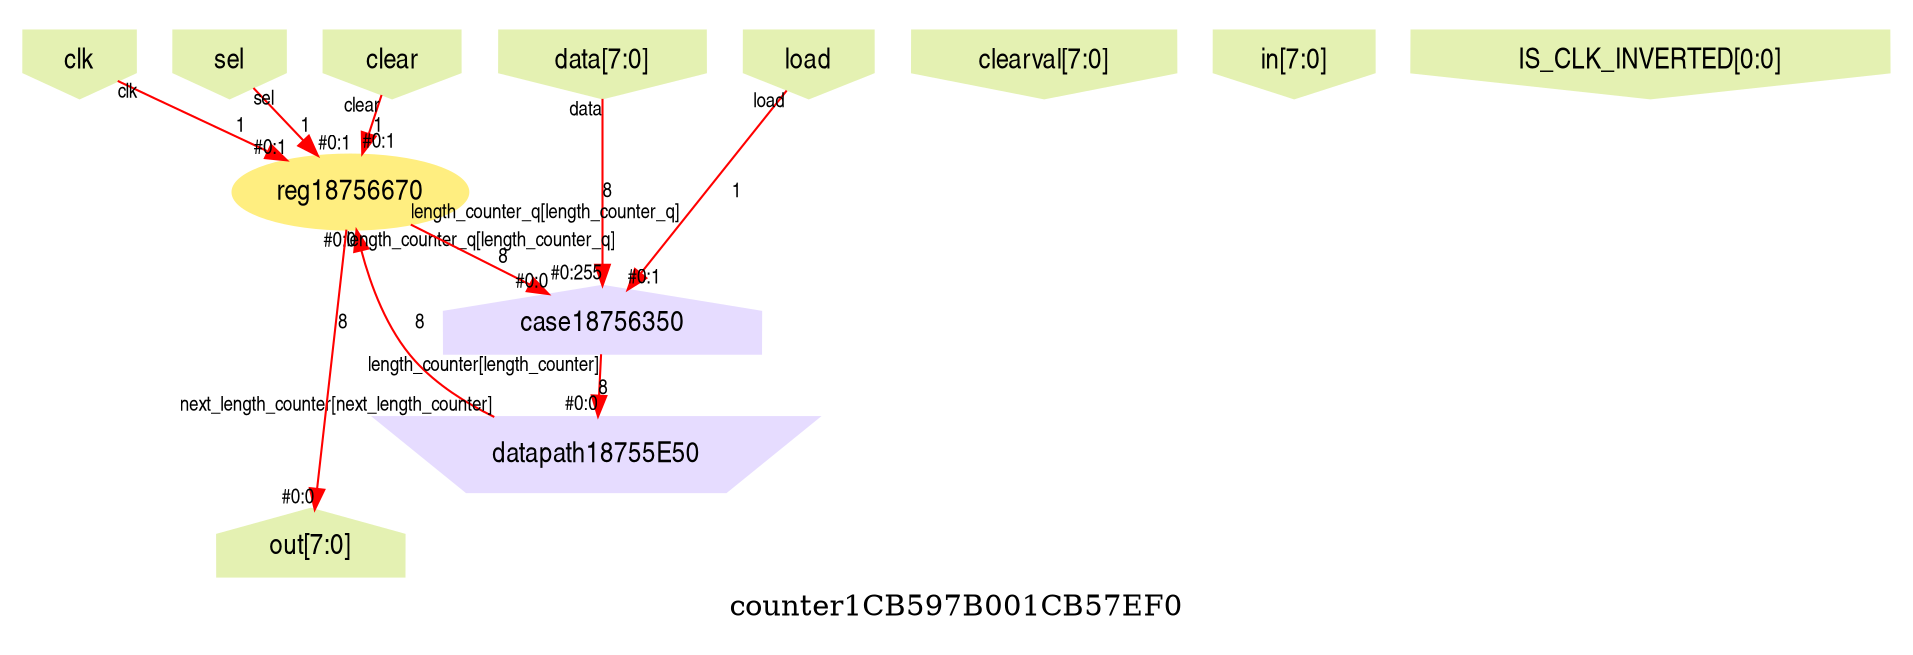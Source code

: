 digraph counter1CB597B001CB57EF0 {
graph [label="counter1CB597B001CB57EF0", margin="0.1,0.1", size="100,100", ranksep=0.1, splines=true];
node [style=filled, color="#ffee80", fontname=helveticanarrow];
edge [color="#ff0000", fontsize=10, fontname=helveticanarrow];
{ rank = source;counter1CB597B001CB57EF0_clk [label="clk", shape=invhouse, color="#e4f1b2"];
counter1CB597B001CB57EF0_sel [label="sel", shape=invhouse, color="#e4f1b2"];
counter1CB597B001CB57EF0_clear [label="clear", shape=invhouse, color="#e4f1b2"];
counter1CB597B001CB57EF0_clearval [label="clearval[7:0]", shape=invhouse, color="#e4f1b2"];
counter1CB597B001CB57EF0_in [label="in[7:0]", shape=invhouse, color="#e4f1b2"];
counter1CB597B001CB57EF0_data [label="data[7:0]", shape=invhouse, color="#e4f1b2"];
counter1CB597B001CB57EF0_load [label="load", shape=invhouse, color="#e4f1b2"];
counter1CB597B001CB57EF0_IS_CLK_INVERTED [label="IS_CLK_INVERTED[0:0]", shape=invhouse, color="#e4f1b2"];
}
{ rank = sink;counter1CB597B001CB57EF0_out [label="out[7:0]", shape=house, color="#e4f1b2"];
}
N_18755E50 [label="datapath18755E50", color="#e6dcff", shape=invtrapezium];
N_18756350 [label="case18756350", color="#e6dcff", shape=house];
N_18756670 [label="reg18756670"];
counter1CB597B001CB57EF0_load -> N_18756350 [label="1", taillabel=<load>, headlabel=<load>, headlabel=<#0:1>];
counter1CB597B001CB57EF0_data -> N_18756350 [label="8", taillabel=<data>, headlabel=<data>, headlabel=<#0:255>];
N_18756350 -> N_18755E50 [label="8", taillabel=<length_counter[length_counter]>, headlabel=<length_counter>, headlabel=<#0:0>];
counter1CB597B001CB57EF0_clear -> N_18756670 [label="1", taillabel=<clear>, headlabel=<clear>, headlabel=<#0:1>];
counter1CB597B001CB57EF0_sel -> N_18756670 [label="1", taillabel=<sel>, headlabel=<sel>, headlabel=<#0:1>];
counter1CB597B001CB57EF0_clk -> N_18756670 [label="1", taillabel=<clk>, headlabel=<clk>, headlabel=<#0:1>];
N_18755E50 -> N_18756670 [label="8", taillabel=<next_length_counter[next_length_counter]>, headlabel=<next_length_counter>, headlabel=<#0:0>];
N_18756670 -> N_18756350 [label="8", taillabel=<length_counter_q[length_counter_q]>, headlabel=<length_counter_q>, headlabel=<#0:0>];
N_18756670 -> counter1CB597B001CB57EF0_out [label="8", taillabel=<length_counter_q[length_counter_q]>, headlabel=<out>, headlabel=<#0:0>];
}
digraph datapath18755E50 {
graph [label="datapath18755E50", margin="0.1,0.1", size="100,100", ranksep=0.1, splines=true];
node [style=filled, color="#ffee80", fontname=helveticanarrow];
edge [color="#ff0000", fontsize=10, fontname=helveticanarrow];
{ rank = source;datapath18755E50_length_counter [label="length_counter[7:0]", shape=invhouse, color="#e4f1b2"];
}
{ rank = sink;datapath18755E50_next_length_counter [label="next_length_counter[7:0]", shape=house, color="#e4f1b2"];
}
N_187563A0 [label="N_187563A0\n+:8\ngen_upsizer.gen_full_upsizer.axi_upsizer_inst/USE_WRITE.gen_non_fifo_w_upsizer.write_data_inst/next_length_counter\n Attributes ::\nAttrGroup: dfg, AttrName : [range], AttrVal:[ -1111111111:-1111111111 ]\nAttrGroup: dfg, AttrName : [name], AttrVal:[ gen_upsizer.gen_full_upsizer.axi_upsizer_inst/USE_WRITE.gen_non_fifo_w_upsizer.write_data_inst/next_length_counter ]\n\n#0:255\nclipped", color="#bbebff"];
N_187563A0_B [label="8sb11111111", color="#f1f1b2", shape=plaintext];
N_187563A0_B -> N_187563A0 [label="8", color="#00ff00", headlabel=<B>];
datapath18755E50_length_counter -> N_187563A0 [label="8", taillabel=<length_counter>, headlabel=<A>, headlabel=<#0:255>];
N_187563A0 -> datapath18755E50_next_length_counter [label="8", taillabel=<out[next_length_counter]>, headlabel=<next_length_counter>, headlabel=<#0:255>];
}
digraph case18756350 {
graph [label="case18756350", margin="0.1,0.1", size="100,100", ranksep=0.1, splines=true];
node [style=filled, color="#ffee80", fontname=helveticanarrow];
edge [color="#ff0000", fontsize=10, fontname=helveticanarrow];
{ rank = source;case18756350_load [label="load", shape=invhouse, color="#e4f1b2"];
case18756350_length_counter_q [label="length_counter_q[7:0]", shape=invhouse, color="#e4f1b2"];
case18756350_data [label="data[7:0]", shape=invhouse, color="#e4f1b2"];
}
{ rank = sink;case18756350_length_counter [label="length_counter[7:0]", shape=house, color="#e4f1b2"];
}
{ rank = same;N_187566C0 [label="N_187566C0\nconstruct:2\nparallel\ngen_upsizer.gen_full_upsizer.axi_upsizer_inst/USE_WRITE.gen_non_fifo_w_upsizer.write_data_inst/length_counter0\nparallel\n Attributes ::\nAttrGroup: dfg, AttrName : [parallel], AttrVal:[ 0x1 ]\nAttrGroup: dfg, AttrName : [range], AttrVal:[ -1111111111:-1111111111 ]\nAttrGroup: dfg, AttrName : [name], AttrVal:[ gen_upsizer.gen_full_upsizer.axi_upsizer_inst/USE_WRITE.gen_non_fifo_w_upsizer.write_data_inst/length_counter0 ]\n\n#0:3\n", shape=diamond, color="#ffee80"];
N_18756710 [label="N_18756710\nmerge:8\ngen_upsizer.gen_full_upsizer.axi_upsizer_inst/USE_WRITE.gen_non_fifo_w_upsizer.write_data_inst/length_counter[7:0]\n Attributes ::\nAttrGroup: dfg, AttrName : [range], AttrVal:[ 7:0 ]\nAttrGroup: dfg, AttrName : [name], AttrVal:[ gen_upsizer.gen_full_upsizer.axi_upsizer_inst/USE_WRITE.gen_non_fifo_w_upsizer.write_data_inst/length_counter ]\n\n#0:255\n", shape=house, color="#ffee80"];
}
N_187566C0_P_1D369DE0 [label="1b1", color="#f1f1b2", shape=plaintext];
N_187566C0_P_1D369DE0 -> N_187566C0 [label="1", headlabel=<1>, headlabel=<1>];
N_187566C0_P_1D369E40 [label="1bx", color="#f1f1b2", shape=plaintext];
N_187566C0_P_1D369E40 -> N_187566C0 [label="1", headlabel=<0>, headlabel=<0>];
N_187566C0 -> N_18756710 [label="2", style=dashed, constraint=false, taillabel=<out[length_counter0]>, headlabel=<sel>, headlabel=<#0:3>];
case18756350_load -> N_187566C0 [label="1", taillabel=<load>, headlabel=<in>, headlabel=<#0:1>];
case18756350_length_counter_q -> N_18756710 [label="8", taillabel=<length_counter_q>, headlabel=<0>, headlabel=<#0:255>];
case18756350_data -> N_18756710 [label="8", taillabel=<data>, headlabel=<1>, headlabel=<#0:255>];
N_18756710 -> case18756350_length_counter [label="8", taillabel=<out[length_counter]>, headlabel=<length_counter>, headlabel=<#0:255>];
}
digraph reg18756670 {
graph [label="reg18756670", margin="0.1,0.1", size="100,100", ranksep=0.1, splines=true];
node [style=filled, color="#ffee80", fontname=helveticanarrow];
edge [color="#ff0000", fontsize=10, fontname=helveticanarrow];
{ rank = source;reg18756670_clear [label="clear", shape=invhouse, color="#e4f1b2"];
reg18756670_sel [label="sel", shape=invhouse, color="#e4f1b2"];
reg18756670_clk [label="clk", shape=invhouse, color="#e4f1b2"];
reg18756670_next_length_counter [label="next_length_counter[7:0]", shape=invhouse, color="#e4f1b2"];
}
{ rank = sink;reg18756670_length_counter_q [label="length_counter_q[7:0]", shape=house, color="#e4f1b2"];
}
N_18756850 [label="N_18756850\nreg:8\ngen_upsizer.gen_full_upsizer.axi_upsizer_inst/USE_WRITE.gen_non_fifo_w_upsizer.write_data_inst/USE_RTL_LENGTH.length_counter_q_reg[7:0]\n Attributes ::\nAttrGroup: dfg, AttrName : [registerConstant], AttrVal:[ 'bvvvvvvv ]\nAttrGroup: dfg, AttrName : [range], AttrVal:[ 7:0 ]\nAttrGroup: dfg, AttrName : [name], AttrVal:[ gen_upsizer.gen_full_upsizer.axi_upsizer_inst/USE_WRITE.gen_non_fifo_w_upsizer.write_data_inst/USE_RTL_LENGTH.length_counter_q_reg ]\n\n#0:255\n", shape=rect, color="#ffee80"];
N_18756850_P_1D3684C0 [label="8b00000000", color="#f1f1b2", shape=plaintext];
N_18756850_P_1D3684C0 -> N_18756850 [label="8", headlabel=<1>, headlabel=<1>];
reg18756670_clear -> N_18756850 [label="1", color="#00ff00", taillabel=<clear>, headlabel=<0>, headlabel=<#s-1:s0 Clipped>];
reg18756670_sel -> N_18756850 [label="1", color="#00ff00", taillabel=<sel>, headlabel=<sel>, headlabel=<#s-1:s0 Clipped>];
reg18756670_clk -> N_18756850 [label="1", style=dashed, constraint=false, taillabel=<clk>, headlabel=<0>, headlabel=<#0:1>];
reg18756670_next_length_counter -> N_18756850 [label="8", taillabel=<next_length_counter>, headlabel=<in>, headlabel=<#0:255>];
N_18756850 -> reg18756670_length_counter_q [label="8", taillabel=<out[length_counter_q]>, headlabel=<length_counter_q>, headlabel=<#0:255>];
}

